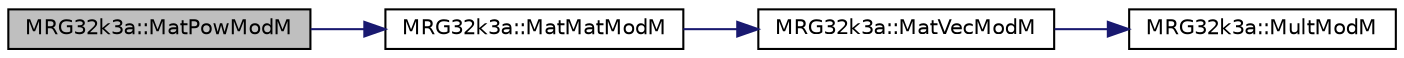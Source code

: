 digraph "MRG32k3a::MatPowModM"
{
 // LATEX_PDF_SIZE
  edge [fontname="Helvetica",fontsize="10",labelfontname="Helvetica",labelfontsize="10"];
  node [fontname="Helvetica",fontsize="10",shape=record];
  rankdir="LR";
  Node1 [label="MRG32k3a::MatPowModM",height=0.2,width=0.4,color="black", fillcolor="grey75", style="filled", fontcolor="black",tooltip="Compute the matrix B = (A^n Mod m); works even if A = B."];
  Node1 -> Node2 [color="midnightblue",fontsize="10",style="solid",fontname="Helvetica"];
  Node2 [label="MRG32k3a::MatMatModM",height=0.2,width=0.4,color="black", fillcolor="white", style="filled",URL="$namespace_m_r_g32k3a.html#a2d23edfc3f573f50a93af3e7bbd3aebb",tooltip="Compute the matrix C = A*B MOD m."];
  Node2 -> Node3 [color="midnightblue",fontsize="10",style="solid",fontname="Helvetica"];
  Node3 [label="MRG32k3a::MatVecModM",height=0.2,width=0.4,color="black", fillcolor="white", style="filled",URL="$namespace_m_r_g32k3a.html#af13ae870b17f99238843c3d4de4952ba",tooltip="Compute the vector v = A*s MOD m."];
  Node3 -> Node4 [color="midnightblue",fontsize="10",style="solid",fontname="Helvetica"];
  Node4 [label="MRG32k3a::MultModM",height=0.2,width=0.4,color="black", fillcolor="white", style="filled",URL="$namespace_m_r_g32k3a.html#ae730d321feb44f8edbceb8d593c0c6d9",tooltip="Return (a*s + c) MOD m; a, s, c and m must be < 2^35."];
}

